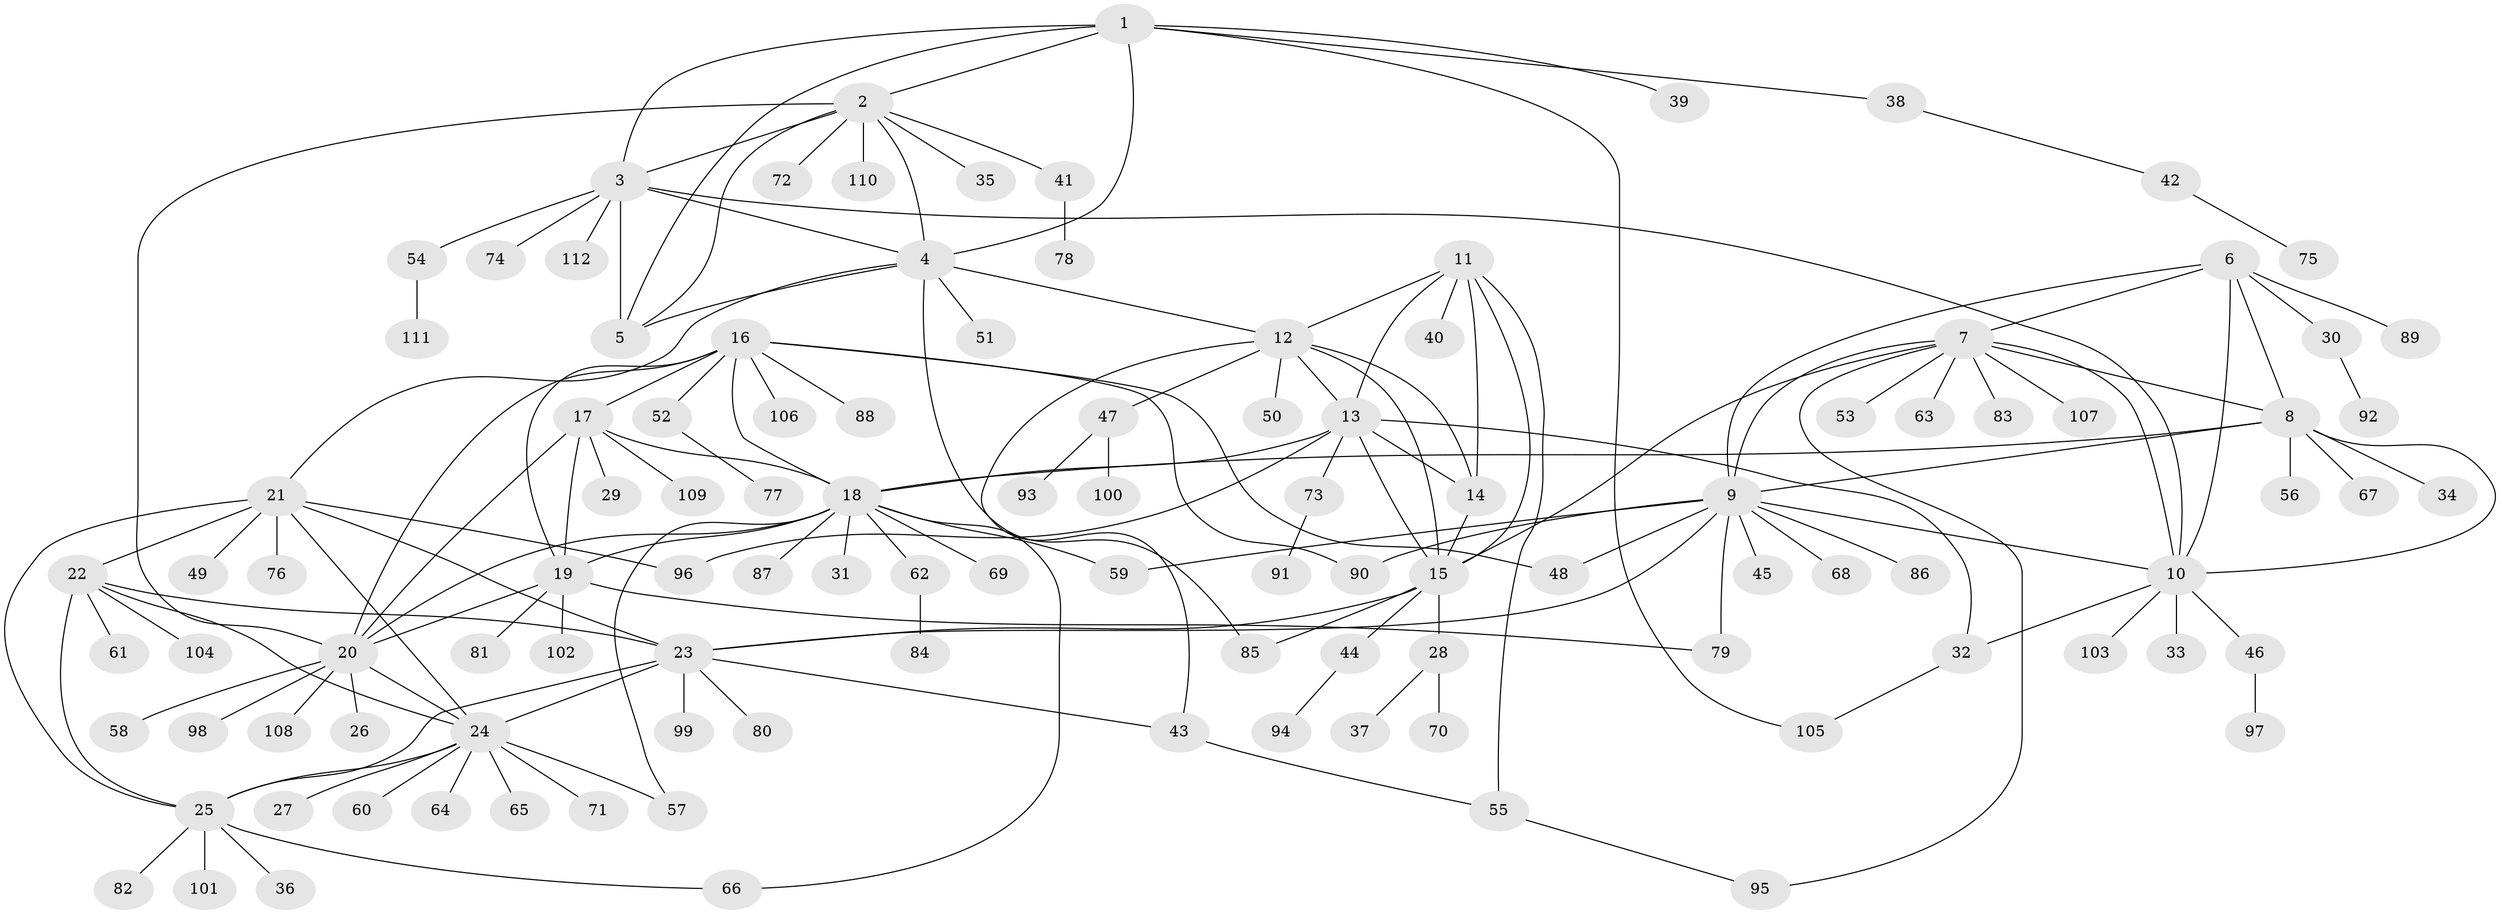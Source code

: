 // coarse degree distribution, {4: 0.017857142857142856, 6: 0.017857142857142856, 2: 0.017857142857142856, 1: 0.8392857142857143, 10: 0.03571428571428571, 5: 0.03571428571428571, 8: 0.017857142857142856, 23: 0.017857142857142856}
// Generated by graph-tools (version 1.1) at 2025/58/03/04/25 21:58:14]
// undirected, 112 vertices, 160 edges
graph export_dot {
graph [start="1"]
  node [color=gray90,style=filled];
  1;
  2;
  3;
  4;
  5;
  6;
  7;
  8;
  9;
  10;
  11;
  12;
  13;
  14;
  15;
  16;
  17;
  18;
  19;
  20;
  21;
  22;
  23;
  24;
  25;
  26;
  27;
  28;
  29;
  30;
  31;
  32;
  33;
  34;
  35;
  36;
  37;
  38;
  39;
  40;
  41;
  42;
  43;
  44;
  45;
  46;
  47;
  48;
  49;
  50;
  51;
  52;
  53;
  54;
  55;
  56;
  57;
  58;
  59;
  60;
  61;
  62;
  63;
  64;
  65;
  66;
  67;
  68;
  69;
  70;
  71;
  72;
  73;
  74;
  75;
  76;
  77;
  78;
  79;
  80;
  81;
  82;
  83;
  84;
  85;
  86;
  87;
  88;
  89;
  90;
  91;
  92;
  93;
  94;
  95;
  96;
  97;
  98;
  99;
  100;
  101;
  102;
  103;
  104;
  105;
  106;
  107;
  108;
  109;
  110;
  111;
  112;
  1 -- 2;
  1 -- 3;
  1 -- 4;
  1 -- 5;
  1 -- 38;
  1 -- 39;
  1 -- 105;
  2 -- 3;
  2 -- 4;
  2 -- 5;
  2 -- 20;
  2 -- 35;
  2 -- 41;
  2 -- 72;
  2 -- 110;
  3 -- 4;
  3 -- 5;
  3 -- 10;
  3 -- 54;
  3 -- 74;
  3 -- 112;
  4 -- 5;
  4 -- 12;
  4 -- 21;
  4 -- 51;
  4 -- 85;
  6 -- 7;
  6 -- 8;
  6 -- 9;
  6 -- 10;
  6 -- 30;
  6 -- 89;
  7 -- 8;
  7 -- 9;
  7 -- 10;
  7 -- 15;
  7 -- 53;
  7 -- 63;
  7 -- 83;
  7 -- 95;
  7 -- 107;
  8 -- 9;
  8 -- 10;
  8 -- 18;
  8 -- 34;
  8 -- 56;
  8 -- 67;
  9 -- 10;
  9 -- 23;
  9 -- 45;
  9 -- 48;
  9 -- 59;
  9 -- 68;
  9 -- 79;
  9 -- 86;
  9 -- 90;
  10 -- 32;
  10 -- 33;
  10 -- 46;
  10 -- 103;
  11 -- 12;
  11 -- 13;
  11 -- 14;
  11 -- 15;
  11 -- 40;
  11 -- 55;
  12 -- 13;
  12 -- 14;
  12 -- 15;
  12 -- 43;
  12 -- 47;
  12 -- 50;
  13 -- 14;
  13 -- 15;
  13 -- 18;
  13 -- 32;
  13 -- 73;
  13 -- 96;
  14 -- 15;
  15 -- 23;
  15 -- 28;
  15 -- 44;
  15 -- 85;
  16 -- 17;
  16 -- 18;
  16 -- 19;
  16 -- 20;
  16 -- 48;
  16 -- 52;
  16 -- 88;
  16 -- 90;
  16 -- 106;
  17 -- 18;
  17 -- 19;
  17 -- 20;
  17 -- 29;
  17 -- 109;
  18 -- 19;
  18 -- 20;
  18 -- 31;
  18 -- 57;
  18 -- 59;
  18 -- 62;
  18 -- 66;
  18 -- 69;
  18 -- 87;
  19 -- 20;
  19 -- 79;
  19 -- 81;
  19 -- 102;
  20 -- 24;
  20 -- 26;
  20 -- 58;
  20 -- 98;
  20 -- 108;
  21 -- 22;
  21 -- 23;
  21 -- 24;
  21 -- 25;
  21 -- 49;
  21 -- 76;
  21 -- 96;
  22 -- 23;
  22 -- 24;
  22 -- 25;
  22 -- 61;
  22 -- 104;
  23 -- 24;
  23 -- 25;
  23 -- 43;
  23 -- 80;
  23 -- 99;
  24 -- 25;
  24 -- 27;
  24 -- 57;
  24 -- 60;
  24 -- 64;
  24 -- 65;
  24 -- 71;
  25 -- 36;
  25 -- 66;
  25 -- 82;
  25 -- 101;
  28 -- 37;
  28 -- 70;
  30 -- 92;
  32 -- 105;
  38 -- 42;
  41 -- 78;
  42 -- 75;
  43 -- 55;
  44 -- 94;
  46 -- 97;
  47 -- 93;
  47 -- 100;
  52 -- 77;
  54 -- 111;
  55 -- 95;
  62 -- 84;
  73 -- 91;
}
